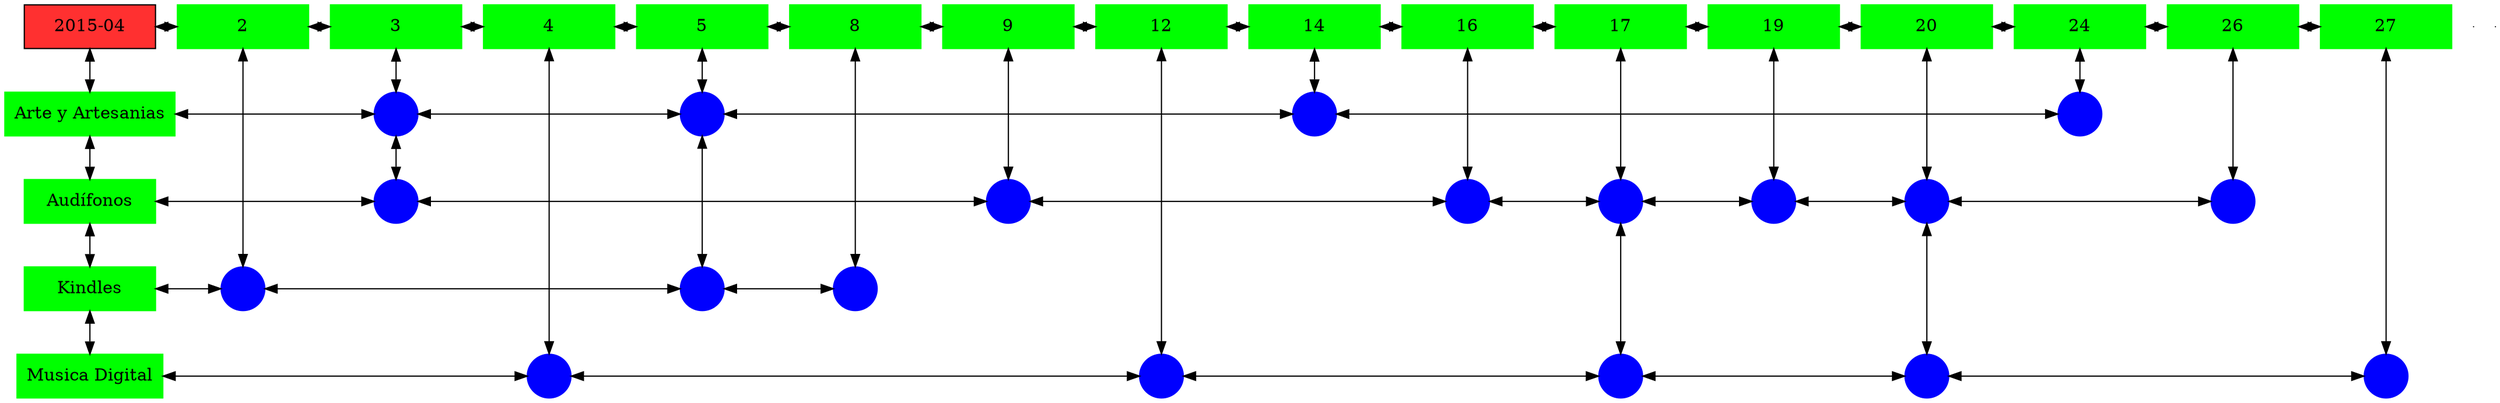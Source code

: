 digraph G{
node[shape="box"];
nodeMt[ label = "2015-04", width = 1.5, style = filled, fillcolor = firebrick1, group = 1 ];
e0[ shape = point, width = 0 ];
e1[ shape = point, width = 0 ];
node0xc00208ac80[label="2",color=green,style =filled,width = 1.5 group=2];
nodeMt->node0xc00208ac80[dir="both"];
{rank=same;nodeMt;node0xc00208ac80;}
node0xc0021196d0[label="3",color=green,style =filled,width = 1.5 group=3];
node0xc00208ac80->node0xc0021196d0[dir="both"];
{rank=same;node0xc00208ac80;node0xc0021196d0;}
node0xc001f5cf50[label="4",color=green,style =filled,width = 1.5 group=4];
node0xc0021196d0->node0xc001f5cf50[dir="both"];
{rank=same;node0xc0021196d0;node0xc001f5cf50;}
node0xc0022381e0[label="5",color=green,style =filled,width = 1.5 group=5];
node0xc001f5cf50->node0xc0022381e0[dir="both"];
{rank=same;node0xc001f5cf50;node0xc0022381e0;}
node0xc00209f0e0[label="8",color=green,style =filled,width = 1.5 group=8];
node0xc0022381e0->node0xc00209f0e0[dir="both"];
{rank=same;node0xc0022381e0;node0xc00209f0e0;}
node0xc00218f2c0[label="9",color=green,style =filled,width = 1.5 group=9];
node0xc00209f0e0->node0xc00218f2c0[dir="both"];
{rank=same;node0xc00209f0e0;node0xc00218f2c0;}
node0xc0022cd770[label="12",color=green,style =filled,width = 1.5 group=12];
node0xc00218f2c0->node0xc0022cd770[dir="both"];
{rank=same;node0xc00218f2c0;node0xc0022cd770;}
node0xc002216d20[label="14",color=green,style =filled,width = 1.5 group=14];
node0xc0022cd770->node0xc002216d20[dir="both"];
{rank=same;node0xc0022cd770;node0xc002216d20;}
node0xc001f4b2c0[label="16",color=green,style =filled,width = 1.5 group=16];
node0xc002216d20->node0xc001f4b2c0[dir="both"];
{rank=same;node0xc002216d20;node0xc001f4b2c0;}
node0xc001f4b360[label="17",color=green,style =filled,width = 1.5 group=17];
node0xc001f4b2c0->node0xc001f4b360[dir="both"];
{rank=same;node0xc001f4b2c0;node0xc001f4b360;}
node0xc001fcf6d0[label="19",color=green,style =filled,width = 1.5 group=19];
node0xc001f4b360->node0xc001fcf6d0[dir="both"];
{rank=same;node0xc001f4b360;node0xc001fcf6d0;}
node0xc002003b30[label="20",color=green,style =filled,width = 1.5 group=20];
node0xc001fcf6d0->node0xc002003b30[dir="both"];
{rank=same;node0xc001fcf6d0;node0xc002003b30;}
node0xc002159270[label="24",color=green,style =filled,width = 1.5 group=24];
node0xc002003b30->node0xc002159270[dir="both"];
{rank=same;node0xc002003b30;node0xc002159270;}
node0xc001e55220[label="26",color=green,style =filled,width = 1.5 group=26];
node0xc002159270->node0xc001e55220[dir="both"];
{rank=same;node0xc002159270;node0xc001e55220;}
node0xc002223590[label="27",color=green,style =filled,width = 1.5 group=27];
node0xc001e55220->node0xc002223590[dir="both"];
{rank=same;node0xc001e55220;node0xc002223590;}
node0xc002119680[label="Arte y Artesanias",color=green,style =filled width = 1.5 group=1];
node0xc002115380[label="",color=blue,style =filled, width = 0.5 group=3 shape=circle];
node0xc002119680->node0xc002115380[dir="both"];
{rank=same;node0xc002119680;node0xc002115380;}
node0xc002233080[label="",color=blue,style =filled, width = 0.5 group=5 shape=circle];
node0xc002115380->node0xc002233080[dir="both"];
{rank=same;node0xc002233080;node0xc002115380;}
node0xc002218200[label="",color=blue,style =filled, width = 0.5 group=14 shape=circle];
node0xc002233080->node0xc002218200[dir="both"];
{rank=same;node0xc002218200;node0xc002233080;}
node0xc002157400[label="",color=blue,style =filled, width = 0.5 group=24 shape=circle];
node0xc002218200->node0xc002157400[dir="both"];
{rank=same;node0xc002157400;node0xc002218200;}
node0xc001e551d0[label="Audífonos",color=green,style =filled width = 1.5 group=1];
node0xc0021d6700[label="",color=blue,style =filled, width = 0.5 group=3 shape=circle];
node0xc001e551d0->node0xc0021d6700[dir="both"];
{rank=same;node0xc001e551d0;node0xc0021d6700;}
node0xc002198580[label="",color=blue,style =filled, width = 0.5 group=9 shape=circle];
node0xc0021d6700->node0xc002198580[dir="both"];
{rank=same;node0xc002198580;node0xc0021d6700;}
node0xc001f41a00[label="",color=blue,style =filled, width = 0.5 group=16 shape=circle];
node0xc002198580->node0xc001f41a00[dir="both"];
{rank=same;node0xc001f41a00;node0xc002198580;}
node0xc001f41a80[label="",color=blue,style =filled, width = 0.5 group=17 shape=circle];
node0xc001f41a00->node0xc001f41a80[dir="both"];
{rank=same;node0xc001f41a80;node0xc001f41a00;}
node0xc00216d000[label="",color=blue,style =filled, width = 0.5 group=19 shape=circle];
node0xc001f41a80->node0xc00216d000[dir="both"];
{rank=same;node0xc00216d000;node0xc001f41a80;}
node0xc00200c300[label="",color=blue,style =filled, width = 0.5 group=20 shape=circle];
node0xc00216d000->node0xc00200c300[dir="both"];
{rank=same;node0xc00200c300;node0xc00216d000;}
node0xc001e45e00[label="",color=blue,style =filled, width = 0.5 group=26 shape=circle];
node0xc00200c300->node0xc001e45e00[dir="both"];
{rank=same;node0xc001e45e00;node0xc00200c300;}
node0xc00208ac30[label="Kindles",color=green,style =filled width = 1.5 group=1];
node0xc00208c880[label="",color=blue,style =filled, width = 0.5 group=2 shape=circle];
node0xc00208ac30->node0xc00208c880[dir="both"];
{rank=same;node0xc00208ac30;node0xc00208c880;}
node0xc002305400[label="",color=blue,style =filled, width = 0.5 group=5 shape=circle];
node0xc00208c880->node0xc002305400[dir="both"];
{rank=same;node0xc002305400;node0xc00208c880;}
node0xc0020a6300[label="",color=blue,style =filled, width = 0.5 group=8 shape=circle];
node0xc002305400->node0xc0020a6300[dir="both"];
{rank=same;node0xc0020a6300;node0xc002305400;}
node0xc001f5cf00[label="Musica Digital",color=green,style =filled width = 1.5 group=1];
node0xc001f5ab80[label="",color=blue,style =filled, width = 0.5 group=4 shape=circle];
node0xc001f5cf00->node0xc001f5ab80[dir="both"];
{rank=same;node0xc001f5cf00;node0xc001f5ab80;}
node0xc0022dc280[label="",color=blue,style =filled, width = 0.5 group=12 shape=circle];
node0xc001f5ab80->node0xc0022dc280[dir="both"];
{rank=same;node0xc0022dc280;node0xc001f5ab80;}
node0xc0021adc00[label="",color=blue,style =filled, width = 0.5 group=17 shape=circle];
node0xc0022dc280->node0xc0021adc00[dir="both"];
{rank=same;node0xc0021adc00;node0xc0022dc280;}
node0xc00207ad80[label="",color=blue,style =filled, width = 0.5 group=20 shape=circle];
node0xc0021adc00->node0xc00207ad80[dir="both"];
{rank=same;node0xc00207ad80;node0xc0021adc00;}
node0xc002232580[label="",color=blue,style =filled, width = 0.5 group=27 shape=circle];
node0xc00207ad80->node0xc002232580[dir="both"];
{rank=same;node0xc002232580;node0xc00207ad80;}
node0xc00208ac80->node0xc00208c880[dir="both"];
node0xc0021196d0->node0xc002115380[dir="both"];
node0xc002115380->node0xc0021d6700[dir="both"];
node0xc001f5cf50->node0xc001f5ab80[dir="both"];
node0xc0022381e0->node0xc002233080[dir="both"];
node0xc002233080->node0xc002305400[dir="both"];
node0xc00209f0e0->node0xc0020a6300[dir="both"];
node0xc00218f2c0->node0xc002198580[dir="both"];
node0xc0022cd770->node0xc0022dc280[dir="both"];
node0xc002216d20->node0xc002218200[dir="both"];
node0xc001f4b2c0->node0xc001f41a00[dir="both"];
node0xc001f4b360->node0xc001f41a80[dir="both"];
node0xc001f41a80->node0xc0021adc00[dir="both"];
node0xc001fcf6d0->node0xc00216d000[dir="both"];
node0xc002003b30->node0xc00200c300[dir="both"];
node0xc00200c300->node0xc00207ad80[dir="both"];
node0xc002159270->node0xc002157400[dir="both"];
node0xc001e55220->node0xc001e45e00[dir="both"];
node0xc002223590->node0xc002232580[dir="both"];
nodeMt->node0xc002119680[dir="both"];
node0xc002119680->node0xc001e551d0[dir="both"];
node0xc001e551d0->node0xc00208ac30[dir="both"];
node0xc00208ac30->node0xc001f5cf00[dir="both"];
}

